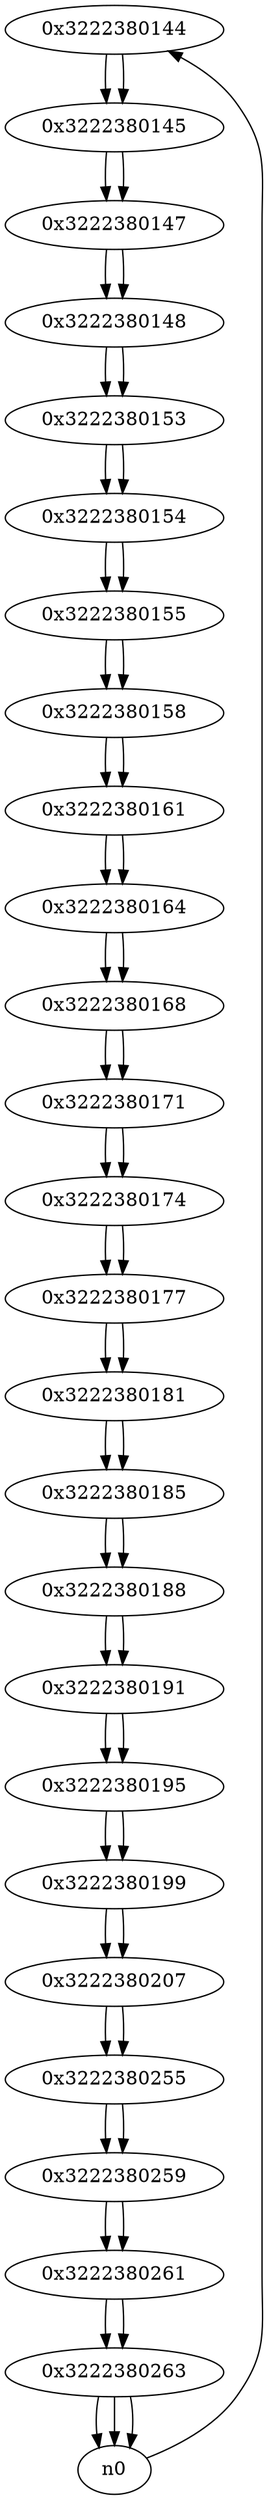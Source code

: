 digraph G{
/* nodes */
  n1 [label="0x3222380144"]
  n2 [label="0x3222380145"]
  n3 [label="0x3222380147"]
  n4 [label="0x3222380148"]
  n5 [label="0x3222380153"]
  n6 [label="0x3222380154"]
  n7 [label="0x3222380155"]
  n8 [label="0x3222380158"]
  n9 [label="0x3222380161"]
  n10 [label="0x3222380164"]
  n11 [label="0x3222380168"]
  n12 [label="0x3222380171"]
  n13 [label="0x3222380174"]
  n14 [label="0x3222380177"]
  n15 [label="0x3222380181"]
  n16 [label="0x3222380185"]
  n17 [label="0x3222380188"]
  n18 [label="0x3222380191"]
  n19 [label="0x3222380195"]
  n20 [label="0x3222380199"]
  n21 [label="0x3222380207"]
  n22 [label="0x3222380255"]
  n23 [label="0x3222380259"]
  n24 [label="0x3222380261"]
  n25 [label="0x3222380263"]
/* edges */
n1 -> n2;
n0 -> n1;
n2 -> n3;
n1 -> n2;
n3 -> n4;
n2 -> n3;
n4 -> n5;
n3 -> n4;
n5 -> n6;
n4 -> n5;
n6 -> n7;
n5 -> n6;
n7 -> n8;
n6 -> n7;
n8 -> n9;
n7 -> n8;
n9 -> n10;
n8 -> n9;
n10 -> n11;
n9 -> n10;
n11 -> n12;
n10 -> n11;
n12 -> n13;
n11 -> n12;
n13 -> n14;
n12 -> n13;
n14 -> n15;
n13 -> n14;
n15 -> n16;
n14 -> n15;
n16 -> n17;
n15 -> n16;
n17 -> n18;
n16 -> n17;
n18 -> n19;
n17 -> n18;
n19 -> n20;
n18 -> n19;
n20 -> n21;
n19 -> n20;
n21 -> n22;
n20 -> n21;
n22 -> n23;
n21 -> n22;
n23 -> n24;
n22 -> n23;
n24 -> n25;
n23 -> n24;
n25 -> n0;
n25 -> n0;
n25 -> n0;
n24 -> n25;
}
